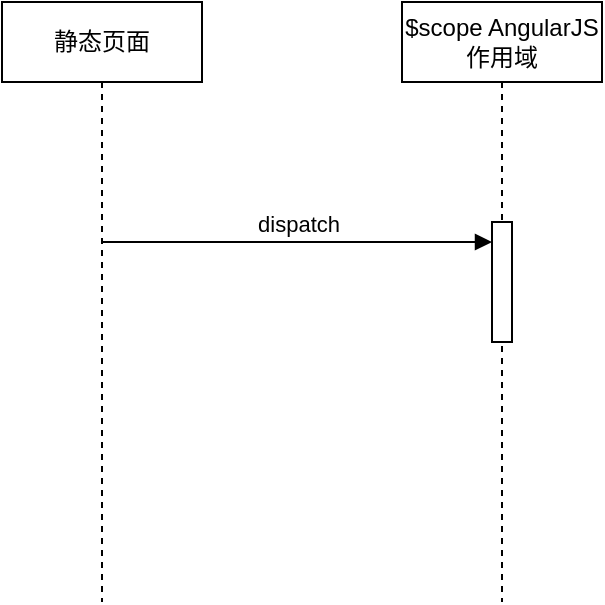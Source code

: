 <mxfile version="12.5.1" type="github">
  <diagram id="zuB4X90jHhuFocVLRv9c" name="Page-1">
    <mxGraphModel dx="1422" dy="762" grid="1" gridSize="10" guides="1" tooltips="1" connect="1" arrows="1" fold="1" page="1" pageScale="1" pageWidth="827" pageHeight="1169" math="0" shadow="0">
      <root>
        <mxCell id="0"/>
        <mxCell id="1" parent="0"/>
        <mxCell id="nAbrHheJg8OmNORjzkWy-3" value="静态页面" style="shape=umlLifeline;perimeter=lifelinePerimeter;whiteSpace=wrap;html=1;container=1;collapsible=0;recursiveResize=0;outlineConnect=0;" vertex="1" parent="1">
          <mxGeometry x="210" y="220" width="100" height="300" as="geometry"/>
        </mxCell>
        <mxCell id="nAbrHheJg8OmNORjzkWy-22" value="dispatch" style="html=1;verticalAlign=bottom;endArrow=block;" edge="1" parent="nAbrHheJg8OmNORjzkWy-3" target="nAbrHheJg8OmNORjzkWy-12">
          <mxGeometry width="80" relative="1" as="geometry">
            <mxPoint x="50" y="120" as="sourcePoint"/>
            <mxPoint x="130" y="120" as="targetPoint"/>
          </mxGeometry>
        </mxCell>
        <mxCell id="nAbrHheJg8OmNORjzkWy-4" value="$scope AngularJS作用域" style="shape=umlLifeline;perimeter=lifelinePerimeter;whiteSpace=wrap;html=1;container=1;collapsible=0;recursiveResize=0;outlineConnect=0;" vertex="1" parent="1">
          <mxGeometry x="410" y="220" width="100" height="300" as="geometry"/>
        </mxCell>
        <mxCell id="nAbrHheJg8OmNORjzkWy-12" value="" style="html=1;points=[];perimeter=orthogonalPerimeter;" vertex="1" parent="nAbrHheJg8OmNORjzkWy-4">
          <mxGeometry x="45" y="110" width="10" height="60" as="geometry"/>
        </mxCell>
      </root>
    </mxGraphModel>
  </diagram>
</mxfile>
